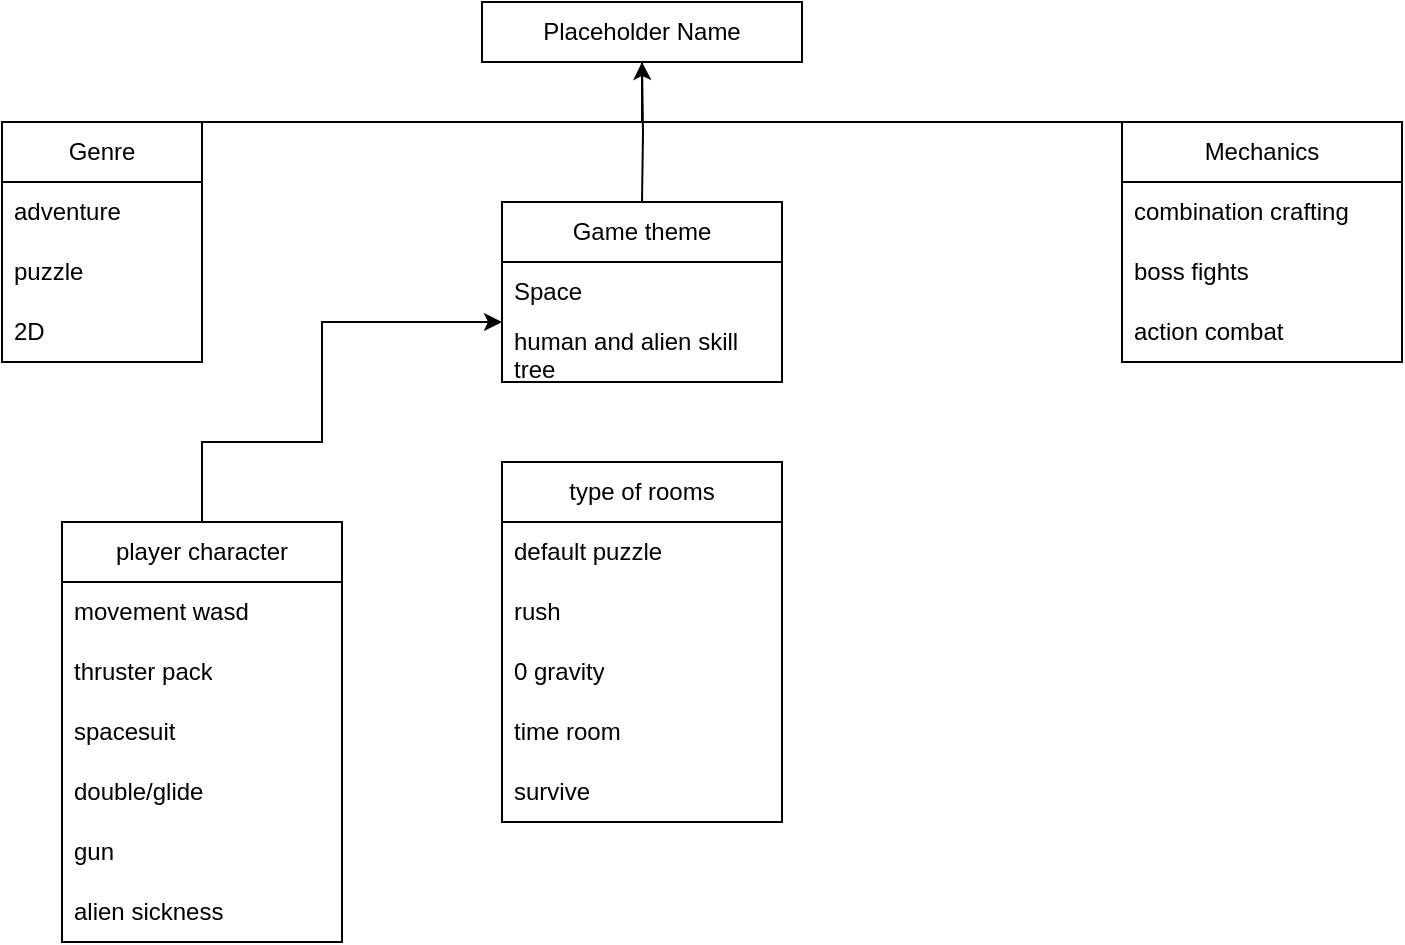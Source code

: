 <mxfile version="23.1.6" type="device">
  <diagram id="R2lEEEUBdFMjLlhIrx00" name="Page-1">
    <mxGraphModel dx="472" dy="753" grid="1" gridSize="10" guides="1" tooltips="1" connect="1" arrows="1" fold="1" page="1" pageScale="1" pageWidth="850" pageHeight="1100" math="0" shadow="0" extFonts="Permanent Marker^https://fonts.googleapis.com/css?family=Permanent+Marker">
      <root>
        <mxCell id="0" />
        <mxCell id="1" parent="0" />
        <mxCell id="Jvssl1jmX04RBq9mCyh5-1" value="Placeholder Name" style="rounded=0;whiteSpace=wrap;html=1;" vertex="1" parent="1">
          <mxGeometry x="280" y="20" width="160" height="30" as="geometry" />
        </mxCell>
        <mxCell id="Jvssl1jmX04RBq9mCyh5-2" value="Genre" style="swimlane;fontStyle=0;childLayout=stackLayout;horizontal=1;startSize=30;horizontalStack=0;resizeParent=1;resizeParentMax=0;resizeLast=0;collapsible=1;marginBottom=0;whiteSpace=wrap;html=1;" vertex="1" parent="1">
          <mxGeometry x="40" y="80" width="100" height="120" as="geometry" />
        </mxCell>
        <mxCell id="Jvssl1jmX04RBq9mCyh5-3" value="adventure" style="text;strokeColor=none;fillColor=none;align=left;verticalAlign=middle;spacingLeft=4;spacingRight=4;overflow=hidden;points=[[0,0.5],[1,0.5]];portConstraint=eastwest;rotatable=0;whiteSpace=wrap;html=1;" vertex="1" parent="Jvssl1jmX04RBq9mCyh5-2">
          <mxGeometry y="30" width="100" height="30" as="geometry" />
        </mxCell>
        <mxCell id="Jvssl1jmX04RBq9mCyh5-4" value="puzzle" style="text;strokeColor=none;fillColor=none;align=left;verticalAlign=middle;spacingLeft=4;spacingRight=4;overflow=hidden;points=[[0,0.5],[1,0.5]];portConstraint=eastwest;rotatable=0;whiteSpace=wrap;html=1;" vertex="1" parent="Jvssl1jmX04RBq9mCyh5-2">
          <mxGeometry y="60" width="100" height="30" as="geometry" />
        </mxCell>
        <mxCell id="Jvssl1jmX04RBq9mCyh5-5" value="2D" style="text;strokeColor=none;fillColor=none;align=left;verticalAlign=middle;spacingLeft=4;spacingRight=4;overflow=hidden;points=[[0,0.5],[1,0.5]];portConstraint=eastwest;rotatable=0;whiteSpace=wrap;html=1;" vertex="1" parent="Jvssl1jmX04RBq9mCyh5-2">
          <mxGeometry y="90" width="100" height="30" as="geometry" />
        </mxCell>
        <mxCell id="Jvssl1jmX04RBq9mCyh5-6" value="" style="endArrow=none;html=1;rounded=0;exitX=1;exitY=0;exitDx=0;exitDy=0;entryX=0.5;entryY=1;entryDx=0;entryDy=0;" edge="1" parent="1" source="Jvssl1jmX04RBq9mCyh5-2" target="Jvssl1jmX04RBq9mCyh5-1">
          <mxGeometry width="50" height="50" relative="1" as="geometry">
            <mxPoint x="160" y="90" as="sourcePoint" />
            <mxPoint x="360" y="270" as="targetPoint" />
            <Array as="points">
              <mxPoint x="360" y="80" />
            </Array>
          </mxGeometry>
        </mxCell>
        <mxCell id="Jvssl1jmX04RBq9mCyh5-10" value="Mechanics" style="swimlane;fontStyle=0;childLayout=stackLayout;horizontal=1;startSize=30;horizontalStack=0;resizeParent=1;resizeParentMax=0;resizeLast=0;collapsible=1;marginBottom=0;whiteSpace=wrap;html=1;" vertex="1" parent="1">
          <mxGeometry x="600" y="80" width="140" height="120" as="geometry" />
        </mxCell>
        <mxCell id="Jvssl1jmX04RBq9mCyh5-11" value="combination crafting" style="text;strokeColor=none;fillColor=none;align=left;verticalAlign=middle;spacingLeft=4;spacingRight=4;overflow=hidden;points=[[0,0.5],[1,0.5]];portConstraint=eastwest;rotatable=0;whiteSpace=wrap;html=1;" vertex="1" parent="Jvssl1jmX04RBq9mCyh5-10">
          <mxGeometry y="30" width="140" height="30" as="geometry" />
        </mxCell>
        <mxCell id="Jvssl1jmX04RBq9mCyh5-12" value="boss fights" style="text;strokeColor=none;fillColor=none;align=left;verticalAlign=middle;spacingLeft=4;spacingRight=4;overflow=hidden;points=[[0,0.5],[1,0.5]];portConstraint=eastwest;rotatable=0;whiteSpace=wrap;html=1;" vertex="1" parent="Jvssl1jmX04RBq9mCyh5-10">
          <mxGeometry y="60" width="140" height="30" as="geometry" />
        </mxCell>
        <mxCell id="Jvssl1jmX04RBq9mCyh5-13" value="action combat" style="text;strokeColor=none;fillColor=none;align=left;verticalAlign=middle;spacingLeft=4;spacingRight=4;overflow=hidden;points=[[0,0.5],[1,0.5]];portConstraint=eastwest;rotatable=0;whiteSpace=wrap;html=1;" vertex="1" parent="Jvssl1jmX04RBq9mCyh5-10">
          <mxGeometry y="90" width="140" height="30" as="geometry" />
        </mxCell>
        <mxCell id="Jvssl1jmX04RBq9mCyh5-43" value="" style="edgeStyle=orthogonalEdgeStyle;rounded=0;orthogonalLoop=1;jettySize=auto;html=1;" edge="1" parent="1" target="Jvssl1jmX04RBq9mCyh5-1">
          <mxGeometry relative="1" as="geometry">
            <mxPoint x="360" y="120" as="sourcePoint" />
          </mxGeometry>
        </mxCell>
        <mxCell id="Jvssl1jmX04RBq9mCyh5-18" value="Game theme" style="swimlane;fontStyle=0;childLayout=stackLayout;horizontal=1;startSize=30;horizontalStack=0;resizeParent=1;resizeParentMax=0;resizeLast=0;collapsible=1;marginBottom=0;whiteSpace=wrap;html=1;" vertex="1" parent="1">
          <mxGeometry x="290" y="120" width="140" height="90" as="geometry" />
        </mxCell>
        <mxCell id="Jvssl1jmX04RBq9mCyh5-19" value="Space" style="text;strokeColor=none;fillColor=none;align=left;verticalAlign=middle;spacingLeft=4;spacingRight=4;overflow=hidden;points=[[0,0.5],[1,0.5]];portConstraint=eastwest;rotatable=0;whiteSpace=wrap;html=1;" vertex="1" parent="Jvssl1jmX04RBq9mCyh5-18">
          <mxGeometry y="30" width="140" height="30" as="geometry" />
        </mxCell>
        <mxCell id="Jvssl1jmX04RBq9mCyh5-63" value="human and alien skill tree" style="text;strokeColor=none;fillColor=none;align=left;verticalAlign=middle;spacingLeft=4;spacingRight=4;overflow=hidden;points=[[0,0.5],[1,0.5]];portConstraint=eastwest;rotatable=0;whiteSpace=wrap;html=1;" vertex="1" parent="Jvssl1jmX04RBq9mCyh5-18">
          <mxGeometry y="60" width="140" height="30" as="geometry" />
        </mxCell>
        <mxCell id="Jvssl1jmX04RBq9mCyh5-55" value="" style="endArrow=none;html=1;rounded=0;entryX=0.5;entryY=0;entryDx=0;entryDy=0;" edge="1" parent="1" target="Jvssl1jmX04RBq9mCyh5-10">
          <mxGeometry width="50" height="50" relative="1" as="geometry">
            <mxPoint x="360" y="80" as="sourcePoint" />
            <mxPoint x="360" y="150" as="targetPoint" />
          </mxGeometry>
        </mxCell>
        <mxCell id="Jvssl1jmX04RBq9mCyh5-57" value="type of rooms" style="swimlane;fontStyle=0;childLayout=stackLayout;horizontal=1;startSize=30;horizontalStack=0;resizeParent=1;resizeParentMax=0;resizeLast=0;collapsible=1;marginBottom=0;whiteSpace=wrap;html=1;" vertex="1" parent="1">
          <mxGeometry x="290" y="250" width="140" height="180" as="geometry" />
        </mxCell>
        <mxCell id="Jvssl1jmX04RBq9mCyh5-58" value="default puzzle" style="text;strokeColor=none;fillColor=none;align=left;verticalAlign=middle;spacingLeft=4;spacingRight=4;overflow=hidden;points=[[0,0.5],[1,0.5]];portConstraint=eastwest;rotatable=0;whiteSpace=wrap;html=1;" vertex="1" parent="Jvssl1jmX04RBq9mCyh5-57">
          <mxGeometry y="30" width="140" height="30" as="geometry" />
        </mxCell>
        <mxCell id="Jvssl1jmX04RBq9mCyh5-59" value="rush" style="text;strokeColor=none;fillColor=none;align=left;verticalAlign=middle;spacingLeft=4;spacingRight=4;overflow=hidden;points=[[0,0.5],[1,0.5]];portConstraint=eastwest;rotatable=0;whiteSpace=wrap;html=1;" vertex="1" parent="Jvssl1jmX04RBq9mCyh5-57">
          <mxGeometry y="60" width="140" height="30" as="geometry" />
        </mxCell>
        <mxCell id="Jvssl1jmX04RBq9mCyh5-60" value="0 gravity" style="text;strokeColor=none;fillColor=none;align=left;verticalAlign=middle;spacingLeft=4;spacingRight=4;overflow=hidden;points=[[0,0.5],[1,0.5]];portConstraint=eastwest;rotatable=0;whiteSpace=wrap;html=1;" vertex="1" parent="Jvssl1jmX04RBq9mCyh5-57">
          <mxGeometry y="90" width="140" height="30" as="geometry" />
        </mxCell>
        <mxCell id="Jvssl1jmX04RBq9mCyh5-61" value="time room" style="text;strokeColor=none;fillColor=none;align=left;verticalAlign=middle;spacingLeft=4;spacingRight=4;overflow=hidden;points=[[0,0.5],[1,0.5]];portConstraint=eastwest;rotatable=0;whiteSpace=wrap;html=1;" vertex="1" parent="Jvssl1jmX04RBq9mCyh5-57">
          <mxGeometry y="120" width="140" height="30" as="geometry" />
        </mxCell>
        <mxCell id="Jvssl1jmX04RBq9mCyh5-72" value="survive" style="text;strokeColor=none;fillColor=none;align=left;verticalAlign=middle;spacingLeft=4;spacingRight=4;overflow=hidden;points=[[0,0.5],[1,0.5]];portConstraint=eastwest;rotatable=0;whiteSpace=wrap;html=1;" vertex="1" parent="Jvssl1jmX04RBq9mCyh5-57">
          <mxGeometry y="150" width="140" height="30" as="geometry" />
        </mxCell>
        <mxCell id="Jvssl1jmX04RBq9mCyh5-71" value="" style="edgeStyle=orthogonalEdgeStyle;rounded=0;orthogonalLoop=1;jettySize=auto;html=1;entryX=0;entryY=0;entryDx=0;entryDy=0;entryPerimeter=0;" edge="1" parent="1" source="Jvssl1jmX04RBq9mCyh5-64" target="Jvssl1jmX04RBq9mCyh5-63">
          <mxGeometry relative="1" as="geometry">
            <Array as="points">
              <mxPoint x="140" y="240" />
              <mxPoint x="200" y="240" />
              <mxPoint x="200" y="180" />
            </Array>
          </mxGeometry>
        </mxCell>
        <mxCell id="Jvssl1jmX04RBq9mCyh5-64" value="player character" style="swimlane;fontStyle=0;childLayout=stackLayout;horizontal=1;startSize=30;horizontalStack=0;resizeParent=1;resizeParentMax=0;resizeLast=0;collapsible=1;marginBottom=0;whiteSpace=wrap;html=1;" vertex="1" parent="1">
          <mxGeometry x="70" y="280" width="140" height="210" as="geometry" />
        </mxCell>
        <mxCell id="Jvssl1jmX04RBq9mCyh5-65" value="movement wasd" style="text;strokeColor=none;fillColor=none;align=left;verticalAlign=middle;spacingLeft=4;spacingRight=4;overflow=hidden;points=[[0,0.5],[1,0.5]];portConstraint=eastwest;rotatable=0;whiteSpace=wrap;html=1;" vertex="1" parent="Jvssl1jmX04RBq9mCyh5-64">
          <mxGeometry y="30" width="140" height="30" as="geometry" />
        </mxCell>
        <mxCell id="Jvssl1jmX04RBq9mCyh5-66" value="thruster pack" style="text;strokeColor=none;fillColor=none;align=left;verticalAlign=middle;spacingLeft=4;spacingRight=4;overflow=hidden;points=[[0,0.5],[1,0.5]];portConstraint=eastwest;rotatable=0;whiteSpace=wrap;html=1;" vertex="1" parent="Jvssl1jmX04RBq9mCyh5-64">
          <mxGeometry y="60" width="140" height="30" as="geometry" />
        </mxCell>
        <mxCell id="Jvssl1jmX04RBq9mCyh5-67" value="spacesuit" style="text;strokeColor=none;fillColor=none;align=left;verticalAlign=middle;spacingLeft=4;spacingRight=4;overflow=hidden;points=[[0,0.5],[1,0.5]];portConstraint=eastwest;rotatable=0;whiteSpace=wrap;html=1;" vertex="1" parent="Jvssl1jmX04RBq9mCyh5-64">
          <mxGeometry y="90" width="140" height="30" as="geometry" />
        </mxCell>
        <mxCell id="Jvssl1jmX04RBq9mCyh5-68" value="double/glide" style="text;strokeColor=none;fillColor=none;align=left;verticalAlign=middle;spacingLeft=4;spacingRight=4;overflow=hidden;points=[[0,0.5],[1,0.5]];portConstraint=eastwest;rotatable=0;whiteSpace=wrap;html=1;" vertex="1" parent="Jvssl1jmX04RBq9mCyh5-64">
          <mxGeometry y="120" width="140" height="30" as="geometry" />
        </mxCell>
        <mxCell id="Jvssl1jmX04RBq9mCyh5-69" value="gun" style="text;strokeColor=none;fillColor=none;align=left;verticalAlign=middle;spacingLeft=4;spacingRight=4;overflow=hidden;points=[[0,0.5],[1,0.5]];portConstraint=eastwest;rotatable=0;whiteSpace=wrap;html=1;" vertex="1" parent="Jvssl1jmX04RBq9mCyh5-64">
          <mxGeometry y="150" width="140" height="30" as="geometry" />
        </mxCell>
        <mxCell id="Jvssl1jmX04RBq9mCyh5-70" value="alien sickness" style="text;strokeColor=none;fillColor=none;align=left;verticalAlign=middle;spacingLeft=4;spacingRight=4;overflow=hidden;points=[[0,0.5],[1,0.5]];portConstraint=eastwest;rotatable=0;whiteSpace=wrap;html=1;" vertex="1" parent="Jvssl1jmX04RBq9mCyh5-64">
          <mxGeometry y="180" width="140" height="30" as="geometry" />
        </mxCell>
      </root>
    </mxGraphModel>
  </diagram>
</mxfile>
